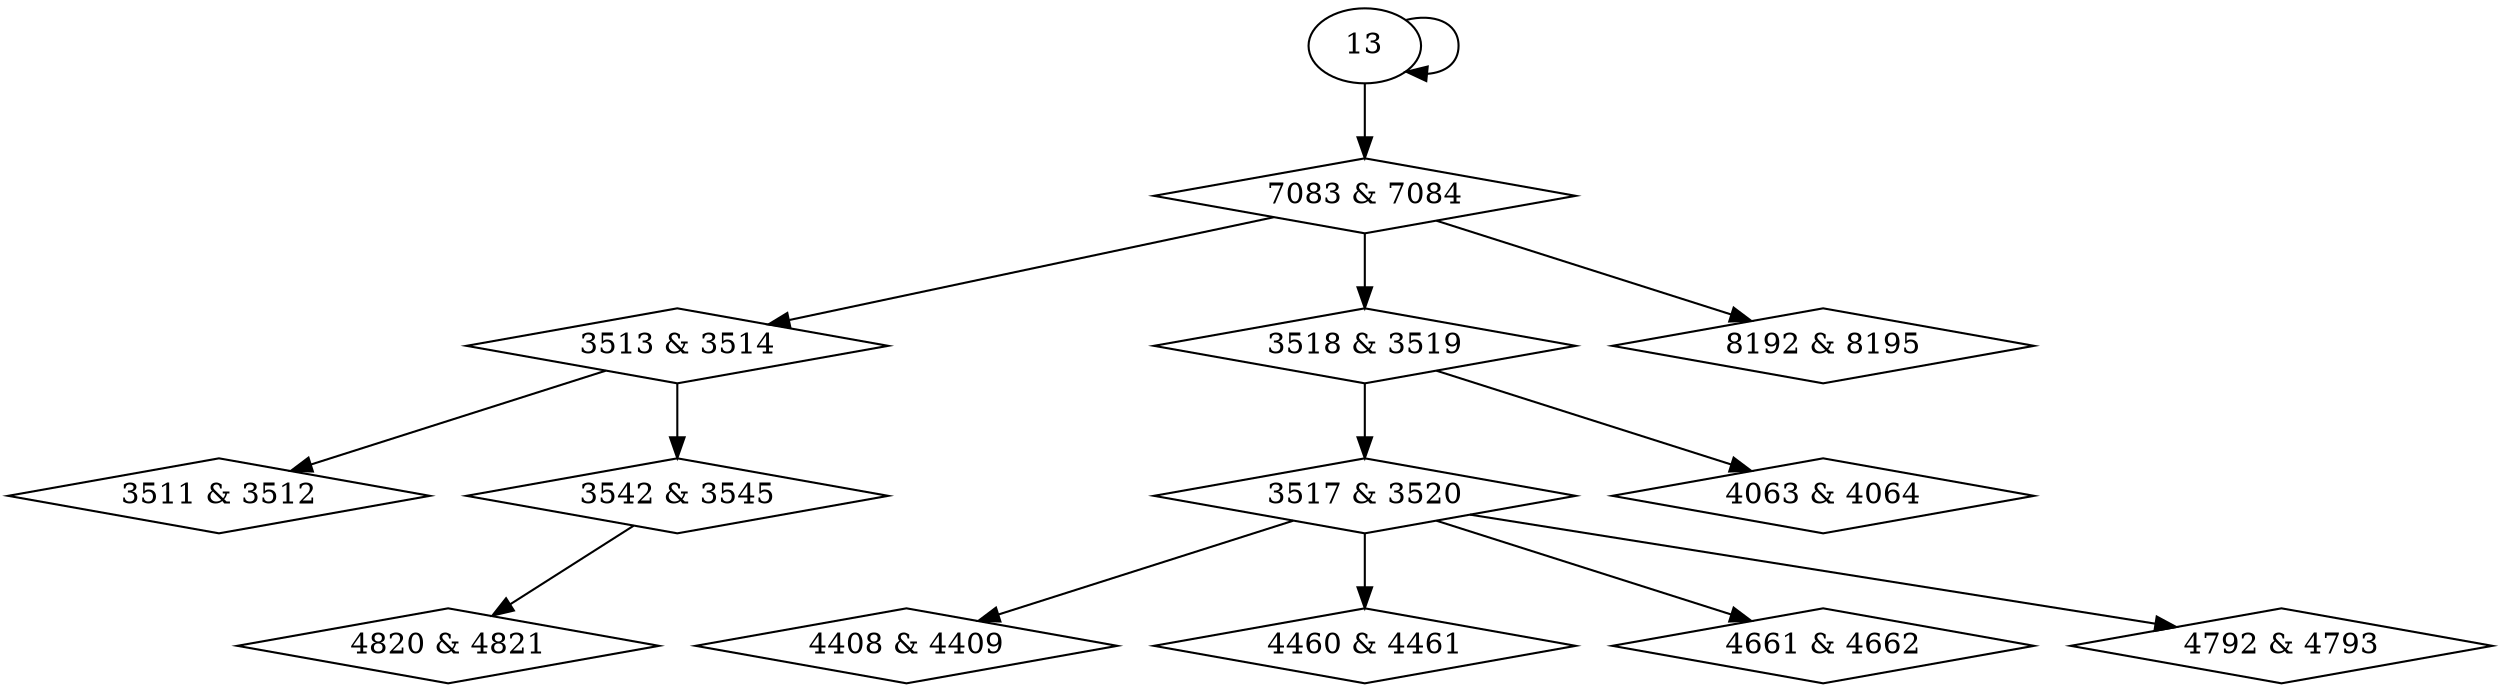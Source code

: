digraph {
0 [label = "3511 & 3512", shape = diamond];
1 [label = "3513 & 3514", shape = diamond];
2 [label = "3517 & 3520", shape = diamond];
3 [label = "3518 & 3519", shape = diamond];
4 [label = "3542 & 3545", shape = diamond];
5 [label = "4063 & 4064", shape = diamond];
6 [label = "4408 & 4409", shape = diamond];
7 [label = "4460 & 4461", shape = diamond];
8 [label = "4661 & 4662", shape = diamond];
9 [label = "4792 & 4793", shape = diamond];
10 [label = "4820 & 4821", shape = diamond];
11 [label = "7083 & 7084", shape = diamond];
12 [label = "8192 & 8195", shape = diamond];
1 -> 0;
11 -> 1;
3 -> 2;
11 -> 3;
1 -> 4;
3 -> 5;
2 -> 6;
2 -> 7;
2 -> 8;
2 -> 9;
4 -> 10;
13 -> 11;
11 -> 12;
13 -> 13;
}
